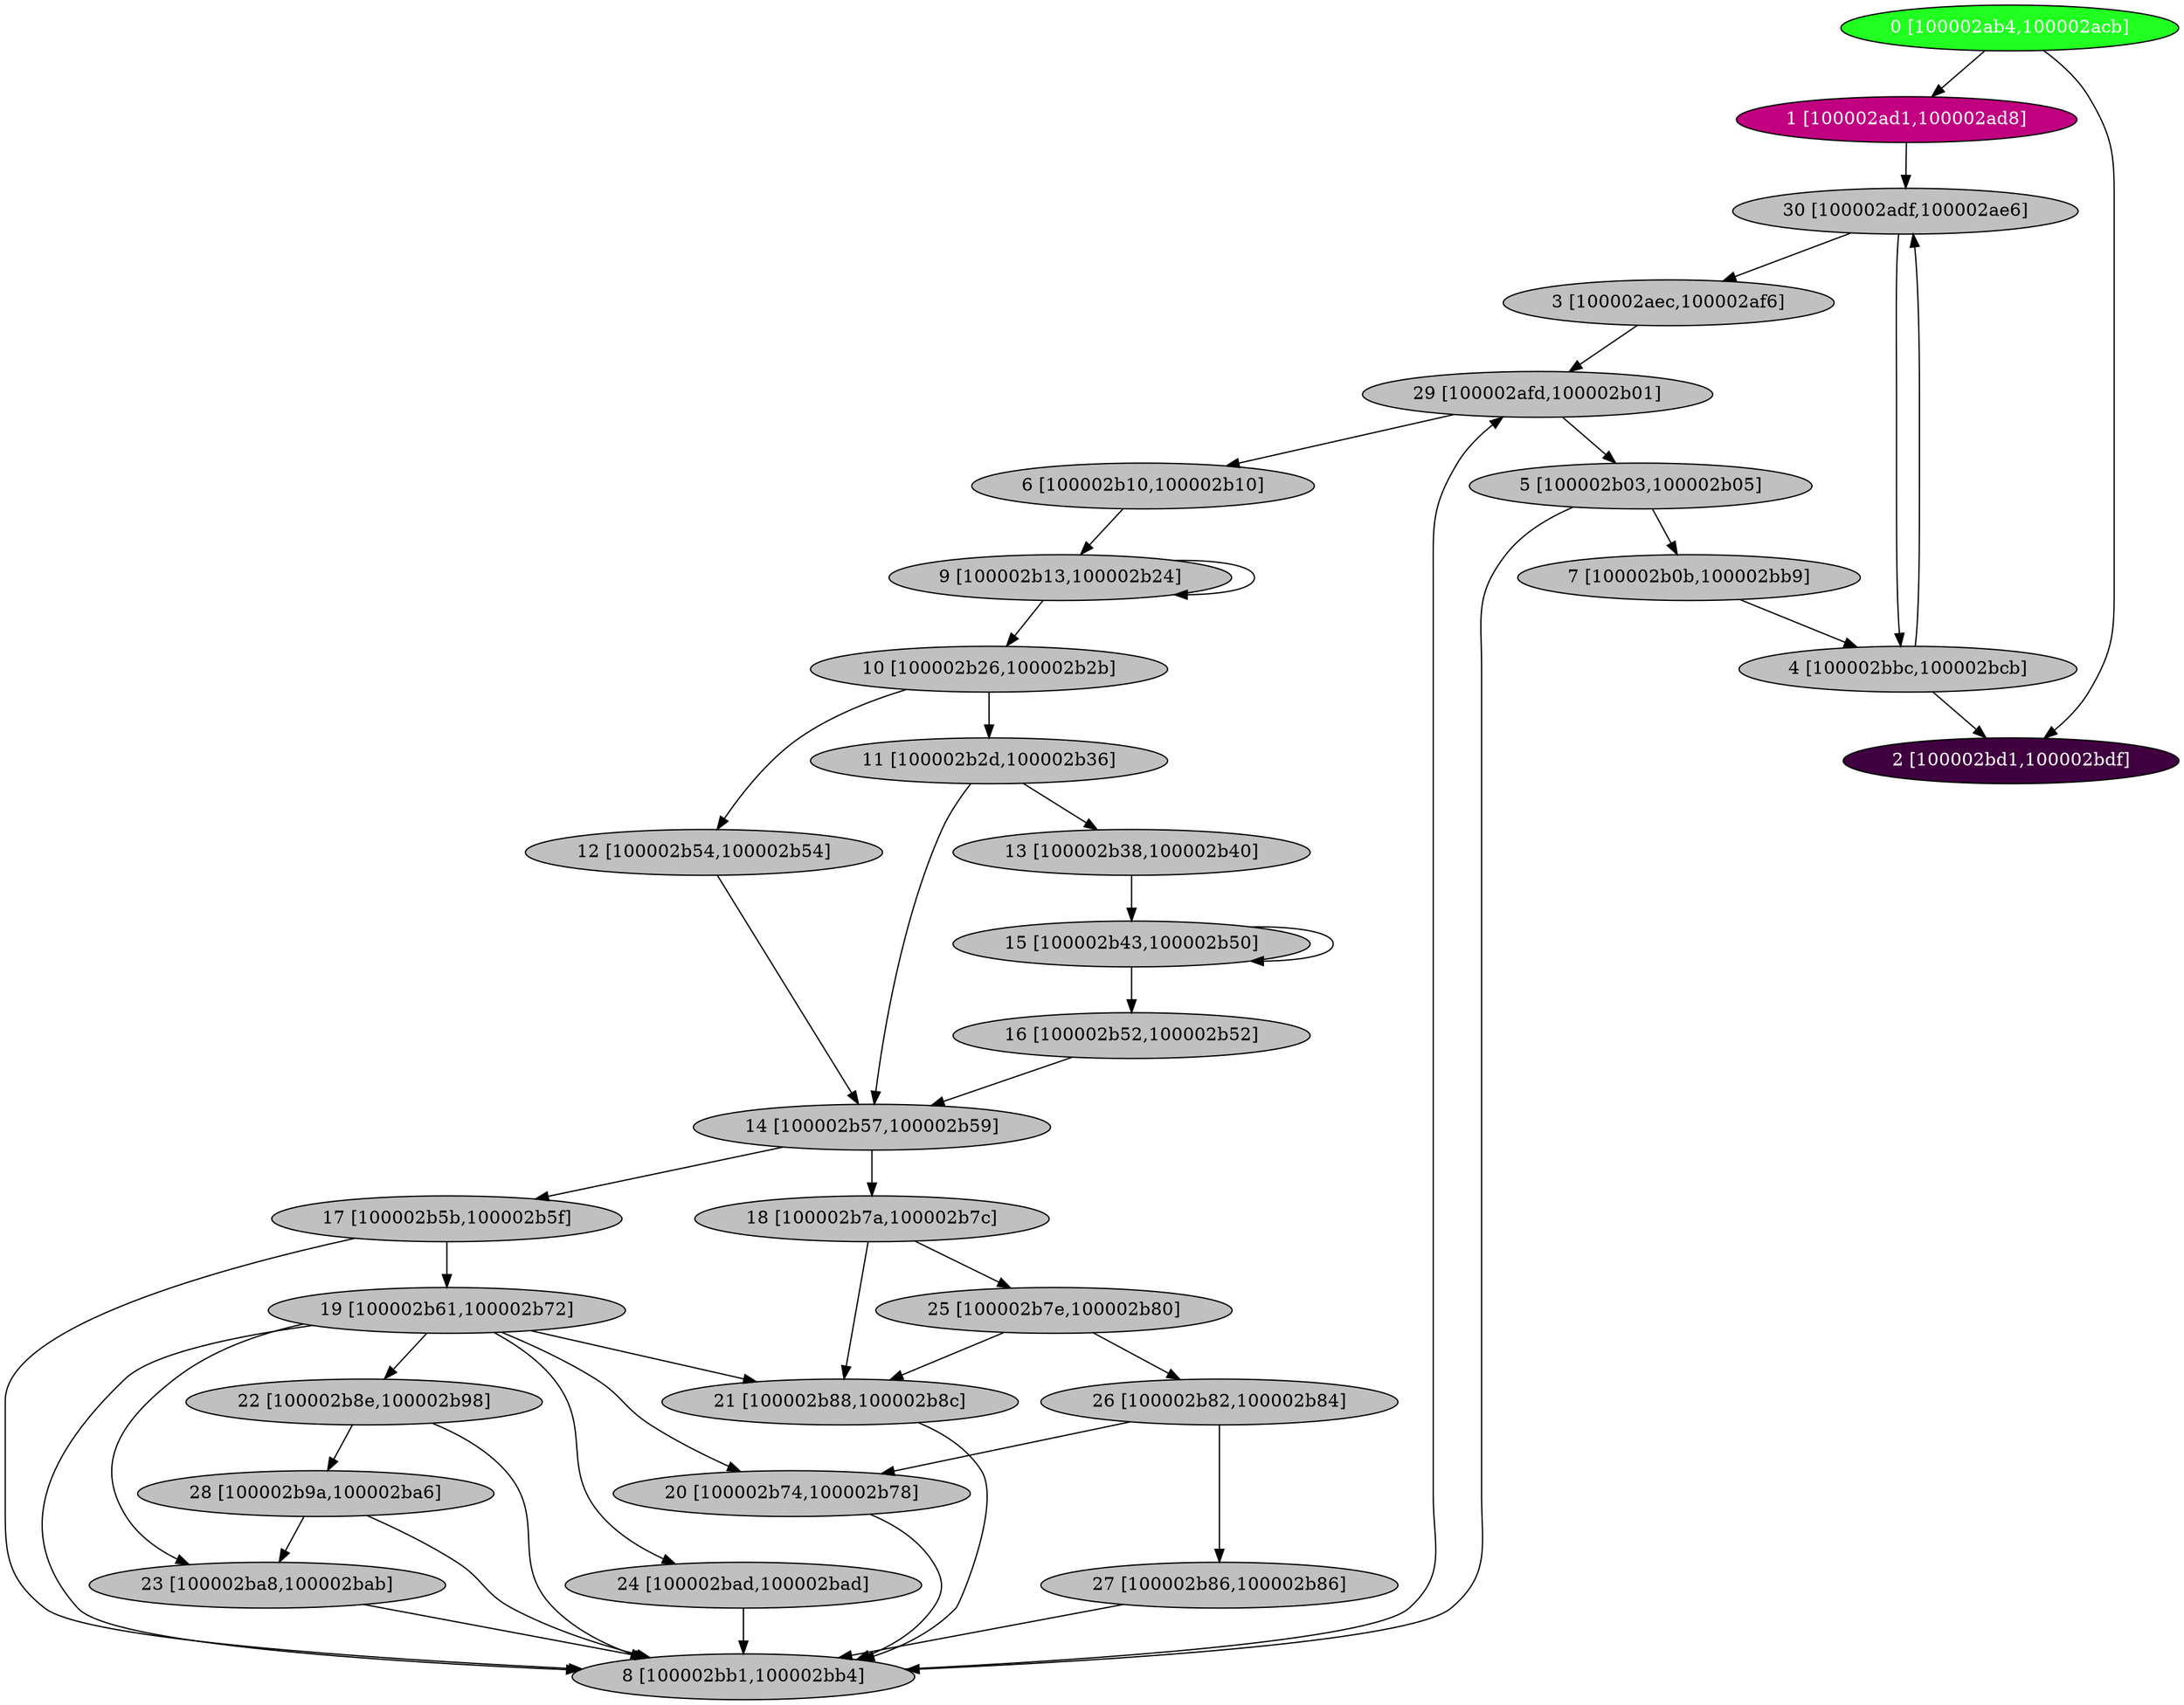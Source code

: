 diGraph hexdump{
	hexdump_0  [style=filled fillcolor="#20FF20" fontcolor="#ffffff" shape=oval label="0 [100002ab4,100002acb]"]
	hexdump_1  [style=filled fillcolor="#C00080" fontcolor="#ffffff" shape=oval label="1 [100002ad1,100002ad8]"]
	hexdump_2  [style=filled fillcolor="#400040" fontcolor="#ffffff" shape=oval label="2 [100002bd1,100002bdf]"]
	hexdump_3  [style=filled fillcolor="#C0C0C0" fontcolor="#000000" shape=oval label="3 [100002aec,100002af6]"]
	hexdump_4  [style=filled fillcolor="#C0C0C0" fontcolor="#000000" shape=oval label="4 [100002bbc,100002bcb]"]
	hexdump_5  [style=filled fillcolor="#C0C0C0" fontcolor="#000000" shape=oval label="5 [100002b03,100002b05]"]
	hexdump_6  [style=filled fillcolor="#C0C0C0" fontcolor="#000000" shape=oval label="6 [100002b10,100002b10]"]
	hexdump_7  [style=filled fillcolor="#C0C0C0" fontcolor="#000000" shape=oval label="7 [100002b0b,100002bb9]"]
	hexdump_8  [style=filled fillcolor="#C0C0C0" fontcolor="#000000" shape=oval label="8 [100002bb1,100002bb4]"]
	hexdump_9  [style=filled fillcolor="#C0C0C0" fontcolor="#000000" shape=oval label="9 [100002b13,100002b24]"]
	hexdump_a  [style=filled fillcolor="#C0C0C0" fontcolor="#000000" shape=oval label="10 [100002b26,100002b2b]"]
	hexdump_b  [style=filled fillcolor="#C0C0C0" fontcolor="#000000" shape=oval label="11 [100002b2d,100002b36]"]
	hexdump_c  [style=filled fillcolor="#C0C0C0" fontcolor="#000000" shape=oval label="12 [100002b54,100002b54]"]
	hexdump_d  [style=filled fillcolor="#C0C0C0" fontcolor="#000000" shape=oval label="13 [100002b38,100002b40]"]
	hexdump_e  [style=filled fillcolor="#C0C0C0" fontcolor="#000000" shape=oval label="14 [100002b57,100002b59]"]
	hexdump_f  [style=filled fillcolor="#C0C0C0" fontcolor="#000000" shape=oval label="15 [100002b43,100002b50]"]
	hexdump_10  [style=filled fillcolor="#C0C0C0" fontcolor="#000000" shape=oval label="16 [100002b52,100002b52]"]
	hexdump_11  [style=filled fillcolor="#C0C0C0" fontcolor="#000000" shape=oval label="17 [100002b5b,100002b5f]"]
	hexdump_12  [style=filled fillcolor="#C0C0C0" fontcolor="#000000" shape=oval label="18 [100002b7a,100002b7c]"]
	hexdump_13  [style=filled fillcolor="#C0C0C0" fontcolor="#000000" shape=oval label="19 [100002b61,100002b72]"]
	hexdump_14  [style=filled fillcolor="#C0C0C0" fontcolor="#000000" shape=oval label="20 [100002b74,100002b78]"]
	hexdump_15  [style=filled fillcolor="#C0C0C0" fontcolor="#000000" shape=oval label="21 [100002b88,100002b8c]"]
	hexdump_16  [style=filled fillcolor="#C0C0C0" fontcolor="#000000" shape=oval label="22 [100002b8e,100002b98]"]
	hexdump_17  [style=filled fillcolor="#C0C0C0" fontcolor="#000000" shape=oval label="23 [100002ba8,100002bab]"]
	hexdump_18  [style=filled fillcolor="#C0C0C0" fontcolor="#000000" shape=oval label="24 [100002bad,100002bad]"]
	hexdump_19  [style=filled fillcolor="#C0C0C0" fontcolor="#000000" shape=oval label="25 [100002b7e,100002b80]"]
	hexdump_1a  [style=filled fillcolor="#C0C0C0" fontcolor="#000000" shape=oval label="26 [100002b82,100002b84]"]
	hexdump_1b  [style=filled fillcolor="#C0C0C0" fontcolor="#000000" shape=oval label="27 [100002b86,100002b86]"]
	hexdump_1c  [style=filled fillcolor="#C0C0C0" fontcolor="#000000" shape=oval label="28 [100002b9a,100002ba6]"]
	hexdump_1d  [style=filled fillcolor="#C0C0C0" fontcolor="#000000" shape=oval label="29 [100002afd,100002b01]"]
	hexdump_1e  [style=filled fillcolor="#C0C0C0" fontcolor="#000000" shape=oval label="30 [100002adf,100002ae6]"]

	hexdump_0 -> hexdump_1
	hexdump_0 -> hexdump_2
	hexdump_1 -> hexdump_1e
	hexdump_3 -> hexdump_1d
	hexdump_4 -> hexdump_2
	hexdump_4 -> hexdump_1e
	hexdump_5 -> hexdump_7
	hexdump_5 -> hexdump_8
	hexdump_6 -> hexdump_9
	hexdump_7 -> hexdump_4
	hexdump_8 -> hexdump_1d
	hexdump_9 -> hexdump_9
	hexdump_9 -> hexdump_a
	hexdump_a -> hexdump_b
	hexdump_a -> hexdump_c
	hexdump_b -> hexdump_d
	hexdump_b -> hexdump_e
	hexdump_c -> hexdump_e
	hexdump_d -> hexdump_f
	hexdump_e -> hexdump_11
	hexdump_e -> hexdump_12
	hexdump_f -> hexdump_f
	hexdump_f -> hexdump_10
	hexdump_10 -> hexdump_e
	hexdump_11 -> hexdump_8
	hexdump_11 -> hexdump_13
	hexdump_12 -> hexdump_15
	hexdump_12 -> hexdump_19
	hexdump_13 -> hexdump_8
	hexdump_13 -> hexdump_14
	hexdump_13 -> hexdump_15
	hexdump_13 -> hexdump_16
	hexdump_13 -> hexdump_17
	hexdump_13 -> hexdump_18
	hexdump_14 -> hexdump_8
	hexdump_15 -> hexdump_8
	hexdump_16 -> hexdump_8
	hexdump_16 -> hexdump_1c
	hexdump_17 -> hexdump_8
	hexdump_18 -> hexdump_8
	hexdump_19 -> hexdump_15
	hexdump_19 -> hexdump_1a
	hexdump_1a -> hexdump_14
	hexdump_1a -> hexdump_1b
	hexdump_1b -> hexdump_8
	hexdump_1c -> hexdump_8
	hexdump_1c -> hexdump_17
	hexdump_1d -> hexdump_5
	hexdump_1d -> hexdump_6
	hexdump_1e -> hexdump_3
	hexdump_1e -> hexdump_4
}